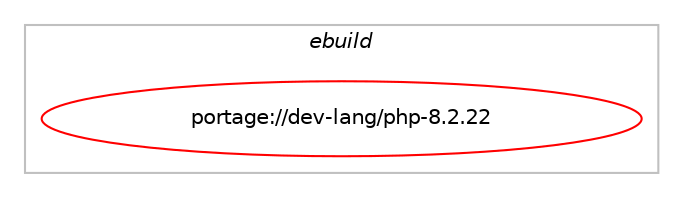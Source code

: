 digraph prolog {

# *************
# Graph options
# *************

newrank=true;
concentrate=true;
compound=true;
graph [rankdir=LR,fontname=Helvetica,fontsize=10,ranksep=1.5];#, ranksep=2.5, nodesep=0.2];
edge  [arrowhead=vee];
node  [fontname=Helvetica,fontsize=10];

# **********
# The ebuild
# **********

subgraph cluster_leftcol {
color=gray;
label=<<i>ebuild</i>>;
id [label="portage://dev-lang/php-8.2.22", color=red, width=4, href="../dev-lang/php-8.2.22.svg"];
}

# ****************
# The dependencies
# ****************

subgraph cluster_midcol {
color=gray;
label=<<i>dependencies</i>>;
subgraph cluster_compile {
fillcolor="#eeeeee";
style=filled;
label=<<i>compile</i>>;
# *** BEGIN UNKNOWN DEPENDENCY TYPE (TODO) ***
# id -> equal(use_conditional_group(positive,apache2,portage://dev-lang/php-8.2.22,[package_dependency(portage://dev-lang/php-8.2.22,install,no,www-servers,apache,none,[,,],[],[use(enable(apache2_modules_unixd),positive),use(equal(threads),none)])]))
# *** END UNKNOWN DEPENDENCY TYPE (TODO) ***

# *** BEGIN UNKNOWN DEPENDENCY TYPE (TODO) ***
# id -> equal(use_conditional_group(positive,argon2,portage://dev-lang/php-8.2.22,[package_dependency(portage://dev-lang/php-8.2.22,install,no,app-crypt,argon2,none,[,,],any_same_slot,[])]))
# *** END UNKNOWN DEPENDENCY TYPE (TODO) ***

# *** BEGIN UNKNOWN DEPENDENCY TYPE (TODO) ***
# id -> equal(use_conditional_group(positive,avif,portage://dev-lang/php-8.2.22,[package_dependency(portage://dev-lang/php-8.2.22,install,no,media-libs,libavif,none,[,,],any_same_slot,[])]))
# *** END UNKNOWN DEPENDENCY TYPE (TODO) ***

# *** BEGIN UNKNOWN DEPENDENCY TYPE (TODO) ***
# id -> equal(use_conditional_group(positive,berkdb,portage://dev-lang/php-8.2.22,[any_of_group([package_dependency(portage://dev-lang/php-8.2.22,install,no,sys-libs,db,none,[,,],[slot(5.3)],[]),package_dependency(portage://dev-lang/php-8.2.22,install,no,sys-libs,db,none,[,,],[slot(4.8)],[])])]))
# *** END UNKNOWN DEPENDENCY TYPE (TODO) ***

# *** BEGIN UNKNOWN DEPENDENCY TYPE (TODO) ***
# id -> equal(use_conditional_group(positive,bzip2,portage://dev-lang/php-8.2.22,[package_dependency(portage://dev-lang/php-8.2.22,install,no,app-arch,bzip2,none,[,,],[slot(0),equal],[])]))
# *** END UNKNOWN DEPENDENCY TYPE (TODO) ***

# *** BEGIN UNKNOWN DEPENDENCY TYPE (TODO) ***
# id -> equal(use_conditional_group(positive,cdb,portage://dev-lang/php-8.2.22,[any_of_group([package_dependency(portage://dev-lang/php-8.2.22,install,no,dev-db,cdb,none,[,,],[],[]),package_dependency(portage://dev-lang/php-8.2.22,install,no,dev-db,tinycdb,none,[,,],[],[])])]))
# *** END UNKNOWN DEPENDENCY TYPE (TODO) ***

# *** BEGIN UNKNOWN DEPENDENCY TYPE (TODO) ***
# id -> equal(use_conditional_group(positive,curl,portage://dev-lang/php-8.2.22,[package_dependency(portage://dev-lang/php-8.2.22,install,no,net-misc,curl,greaterequal,[7.29.0,,,7.29.0],[],[])]))
# *** END UNKNOWN DEPENDENCY TYPE (TODO) ***

# *** BEGIN UNKNOWN DEPENDENCY TYPE (TODO) ***
# id -> equal(use_conditional_group(positive,enchant,portage://dev-lang/php-8.2.22,[package_dependency(portage://dev-lang/php-8.2.22,install,no,app-text,enchant,none,[,,],[slot(2)],[])]))
# *** END UNKNOWN DEPENDENCY TYPE (TODO) ***

# *** BEGIN UNKNOWN DEPENDENCY TYPE (TODO) ***
# id -> equal(use_conditional_group(positive,ffi,portage://dev-lang/php-8.2.22,[package_dependency(portage://dev-lang/php-8.2.22,install,no,dev-libs,libffi,greaterequal,[3.0.11,,,3.0.11],any_same_slot,[])]))
# *** END UNKNOWN DEPENDENCY TYPE (TODO) ***

# *** BEGIN UNKNOWN DEPENDENCY TYPE (TODO) ***
# id -> equal(use_conditional_group(positive,firebird,portage://dev-lang/php-8.2.22,[package_dependency(portage://dev-lang/php-8.2.22,install,no,dev-db,firebird,none,[,,],[],[])]))
# *** END UNKNOWN DEPENDENCY TYPE (TODO) ***

# *** BEGIN UNKNOWN DEPENDENCY TYPE (TODO) ***
# id -> equal(use_conditional_group(positive,fpm,portage://dev-lang/php-8.2.22,[use_conditional_group(positive,acl,portage://dev-lang/php-8.2.22,[package_dependency(portage://dev-lang/php-8.2.22,install,no,sys-apps,acl,none,[,,],[],[])]),use_conditional_group(positive,apparmor,portage://dev-lang/php-8.2.22,[package_dependency(portage://dev-lang/php-8.2.22,install,no,sys-libs,libapparmor,none,[,,],[],[])]),use_conditional_group(positive,selinux,portage://dev-lang/php-8.2.22,[package_dependency(portage://dev-lang/php-8.2.22,install,no,sys-libs,libselinux,none,[,,],[],[])])]))
# *** END UNKNOWN DEPENDENCY TYPE (TODO) ***

# *** BEGIN UNKNOWN DEPENDENCY TYPE (TODO) ***
# id -> equal(use_conditional_group(positive,gd,portage://dev-lang/php-8.2.22,[package_dependency(portage://dev-lang/php-8.2.22,install,no,media-libs,libjpeg-turbo,none,[,,],[slot(0),equal],[]),package_dependency(portage://dev-lang/php-8.2.22,install,no,media-libs,libpng,none,[,,],[slot(0),equal],[])]))
# *** END UNKNOWN DEPENDENCY TYPE (TODO) ***

# *** BEGIN UNKNOWN DEPENDENCY TYPE (TODO) ***
# id -> equal(use_conditional_group(positive,gdbm,portage://dev-lang/php-8.2.22,[package_dependency(portage://dev-lang/php-8.2.22,install,no,sys-libs,gdbm,greaterequal,[1.8.0,,,1.8.0],[slot(0),equal],[])]))
# *** END UNKNOWN DEPENDENCY TYPE (TODO) ***

# *** BEGIN UNKNOWN DEPENDENCY TYPE (TODO) ***
# id -> equal(use_conditional_group(positive,gmp,portage://dev-lang/php-8.2.22,[package_dependency(portage://dev-lang/php-8.2.22,install,no,dev-libs,gmp,none,[,,],[slot(0),equal],[])]))
# *** END UNKNOWN DEPENDENCY TYPE (TODO) ***

# *** BEGIN UNKNOWN DEPENDENCY TYPE (TODO) ***
# id -> equal(use_conditional_group(positive,iconv,portage://dev-lang/php-8.2.22,[package_dependency(portage://dev-lang/php-8.2.22,install,no,virtual,libiconv,none,[,,],[],[])]))
# *** END UNKNOWN DEPENDENCY TYPE (TODO) ***

# *** BEGIN UNKNOWN DEPENDENCY TYPE (TODO) ***
# id -> equal(use_conditional_group(positive,imap,portage://dev-lang/php-8.2.22,[package_dependency(portage://dev-lang/php-8.2.22,install,no,net-libs,c-client,none,[,,],[],[use(equal(kerberos),none),use(equal(ssl),none)])]))
# *** END UNKNOWN DEPENDENCY TYPE (TODO) ***

# *** BEGIN UNKNOWN DEPENDENCY TYPE (TODO) ***
# id -> equal(use_conditional_group(positive,intl,portage://dev-lang/php-8.2.22,[package_dependency(portage://dev-lang/php-8.2.22,install,no,dev-libs,icu,none,[,,],any_same_slot,[])]))
# *** END UNKNOWN DEPENDENCY TYPE (TODO) ***

# *** BEGIN UNKNOWN DEPENDENCY TYPE (TODO) ***
# id -> equal(use_conditional_group(positive,kerberos,portage://dev-lang/php-8.2.22,[package_dependency(portage://dev-lang/php-8.2.22,install,no,virtual,krb5,none,[,,],[],[])]))
# *** END UNKNOWN DEPENDENCY TYPE (TODO) ***

# *** BEGIN UNKNOWN DEPENDENCY TYPE (TODO) ***
# id -> equal(use_conditional_group(positive,ldap,portage://dev-lang/php-8.2.22,[package_dependency(portage://dev-lang/php-8.2.22,install,no,net-nds,openldap,greaterequal,[1.2.11,,,1.2.11],any_same_slot,[])]))
# *** END UNKNOWN DEPENDENCY TYPE (TODO) ***

# *** BEGIN UNKNOWN DEPENDENCY TYPE (TODO) ***
# id -> equal(use_conditional_group(positive,ldap-sasl,portage://dev-lang/php-8.2.22,[package_dependency(portage://dev-lang/php-8.2.22,install,no,dev-libs,cyrus-sasl,none,[,,],[],[])]))
# *** END UNKNOWN DEPENDENCY TYPE (TODO) ***

# *** BEGIN UNKNOWN DEPENDENCY TYPE (TODO) ***
# id -> equal(use_conditional_group(positive,libedit,portage://dev-lang/php-8.2.22,[package_dependency(portage://dev-lang/php-8.2.22,install,no,dev-libs,libedit,none,[,,],[],[])]))
# *** END UNKNOWN DEPENDENCY TYPE (TODO) ***

# *** BEGIN UNKNOWN DEPENDENCY TYPE (TODO) ***
# id -> equal(use_conditional_group(positive,lmdb,portage://dev-lang/php-8.2.22,[package_dependency(portage://dev-lang/php-8.2.22,install,no,dev-db,lmdb,none,[,,],any_same_slot,[])]))
# *** END UNKNOWN DEPENDENCY TYPE (TODO) ***

# *** BEGIN UNKNOWN DEPENDENCY TYPE (TODO) ***
# id -> equal(use_conditional_group(positive,mssql,portage://dev-lang/php-8.2.22,[package_dependency(portage://dev-lang/php-8.2.22,install,no,dev-db,freetds,none,[,,],[],[use(enable(mssql),none)])]))
# *** END UNKNOWN DEPENDENCY TYPE (TODO) ***

# *** BEGIN UNKNOWN DEPENDENCY TYPE (TODO) ***
# id -> equal(use_conditional_group(positive,nls,portage://dev-lang/php-8.2.22,[package_dependency(portage://dev-lang/php-8.2.22,install,no,sys-devel,gettext,none,[,,],[],[])]))
# *** END UNKNOWN DEPENDENCY TYPE (TODO) ***

# *** BEGIN UNKNOWN DEPENDENCY TYPE (TODO) ***
# id -> equal(use_conditional_group(positive,oci8-instant-client,portage://dev-lang/php-8.2.22,[package_dependency(portage://dev-lang/php-8.2.22,install,no,dev-db,oracle-instantclient,none,[,,],[],[use(enable(sdk),none)])]))
# *** END UNKNOWN DEPENDENCY TYPE (TODO) ***

# *** BEGIN UNKNOWN DEPENDENCY TYPE (TODO) ***
# id -> equal(use_conditional_group(positive,odbc,portage://dev-lang/php-8.2.22,[use_conditional_group(positive,iodbc,portage://dev-lang/php-8.2.22,[package_dependency(portage://dev-lang/php-8.2.22,install,no,dev-db,libiodbc,none,[,,],[],[])]),use_conditional_group(negative,iodbc,portage://dev-lang/php-8.2.22,[package_dependency(portage://dev-lang/php-8.2.22,install,no,dev-db,unixODBC,greaterequal,[1.8.13,,,1.8.13],[],[])])]))
# *** END UNKNOWN DEPENDENCY TYPE (TODO) ***

# *** BEGIN UNKNOWN DEPENDENCY TYPE (TODO) ***
# id -> equal(use_conditional_group(positive,postgres,portage://dev-lang/php-8.2.22,[package_dependency(portage://dev-lang/php-8.2.22,install,no,dev-db,postgresql,greaterequal,[9.1,,,9.1],any_different_slot,[])]))
# *** END UNKNOWN DEPENDENCY TYPE (TODO) ***

# *** BEGIN UNKNOWN DEPENDENCY TYPE (TODO) ***
# id -> equal(use_conditional_group(positive,qdbm,portage://dev-lang/php-8.2.22,[package_dependency(portage://dev-lang/php-8.2.22,install,no,dev-db,qdbm,none,[,,],[],[])]))
# *** END UNKNOWN DEPENDENCY TYPE (TODO) ***

# *** BEGIN UNKNOWN DEPENDENCY TYPE (TODO) ***
# id -> equal(use_conditional_group(positive,readline,portage://dev-lang/php-8.2.22,[package_dependency(portage://dev-lang/php-8.2.22,install,no,sys-libs,readline,none,[,,],[slot(0),equal],[])]))
# *** END UNKNOWN DEPENDENCY TYPE (TODO) ***

# *** BEGIN UNKNOWN DEPENDENCY TYPE (TODO) ***
# id -> equal(use_conditional_group(positive,session-mm,portage://dev-lang/php-8.2.22,[package_dependency(portage://dev-lang/php-8.2.22,install,no,dev-libs,mm,none,[,,],[],[])]))
# *** END UNKNOWN DEPENDENCY TYPE (TODO) ***

# *** BEGIN UNKNOWN DEPENDENCY TYPE (TODO) ***
# id -> equal(use_conditional_group(positive,snmp,portage://dev-lang/php-8.2.22,[package_dependency(portage://dev-lang/php-8.2.22,install,no,net-analyzer,net-snmp,greaterequal,[5.2,,,5.2],[],[])]))
# *** END UNKNOWN DEPENDENCY TYPE (TODO) ***

# *** BEGIN UNKNOWN DEPENDENCY TYPE (TODO) ***
# id -> equal(use_conditional_group(positive,sodium,portage://dev-lang/php-8.2.22,[package_dependency(portage://dev-lang/php-8.2.22,install,no,dev-libs,libsodium,none,[,,],any_same_slot,[use(disable(minimal),negative)])]))
# *** END UNKNOWN DEPENDENCY TYPE (TODO) ***

# *** BEGIN UNKNOWN DEPENDENCY TYPE (TODO) ***
# id -> equal(use_conditional_group(positive,spell,portage://dev-lang/php-8.2.22,[package_dependency(portage://dev-lang/php-8.2.22,install,no,app-text,aspell,greaterequal,[0.50,,,0.50],[],[])]))
# *** END UNKNOWN DEPENDENCY TYPE (TODO) ***

# *** BEGIN UNKNOWN DEPENDENCY TYPE (TODO) ***
# id -> equal(use_conditional_group(positive,sqlite,portage://dev-lang/php-8.2.22,[package_dependency(portage://dev-lang/php-8.2.22,install,no,dev-db,sqlite,greaterequal,[3.7.6.3,,,3.7.6.3],[],[])]))
# *** END UNKNOWN DEPENDENCY TYPE (TODO) ***

# *** BEGIN UNKNOWN DEPENDENCY TYPE (TODO) ***
# id -> equal(use_conditional_group(positive,ssl,portage://dev-lang/php-8.2.22,[package_dependency(portage://dev-lang/php-8.2.22,install,no,dev-libs,openssl,greaterequal,[1.0.2,,,1.0.2],[slot(0),equal],[])]))
# *** END UNKNOWN DEPENDENCY TYPE (TODO) ***

# *** BEGIN UNKNOWN DEPENDENCY TYPE (TODO) ***
# id -> equal(use_conditional_group(positive,tidy,portage://dev-lang/php-8.2.22,[package_dependency(portage://dev-lang/php-8.2.22,install,no,app-text,htmltidy,none,[,,],[],[])]))
# *** END UNKNOWN DEPENDENCY TYPE (TODO) ***

# *** BEGIN UNKNOWN DEPENDENCY TYPE (TODO) ***
# id -> equal(use_conditional_group(positive,tokyocabinet,portage://dev-lang/php-8.2.22,[package_dependency(portage://dev-lang/php-8.2.22,install,no,dev-db,tokyocabinet,none,[,,],[],[])]))
# *** END UNKNOWN DEPENDENCY TYPE (TODO) ***

# *** BEGIN UNKNOWN DEPENDENCY TYPE (TODO) ***
# id -> equal(use_conditional_group(positive,truetype,portage://dev-lang/php-8.2.22,[package_dependency(portage://dev-lang/php-8.2.22,install,no,media-libs,freetype,equal,[2*,,,2*],[],[])]))
# *** END UNKNOWN DEPENDENCY TYPE (TODO) ***

# *** BEGIN UNKNOWN DEPENDENCY TYPE (TODO) ***
# id -> equal(use_conditional_group(positive,unicode,portage://dev-lang/php-8.2.22,[package_dependency(portage://dev-lang/php-8.2.22,install,no,dev-libs,oniguruma,none,[,,],any_same_slot,[])]))
# *** END UNKNOWN DEPENDENCY TYPE (TODO) ***

# *** BEGIN UNKNOWN DEPENDENCY TYPE (TODO) ***
# id -> equal(use_conditional_group(positive,valgrind,portage://dev-lang/php-8.2.22,[package_dependency(portage://dev-lang/php-8.2.22,install,no,dev-debug,valgrind,none,[,,],[],[])]))
# *** END UNKNOWN DEPENDENCY TYPE (TODO) ***

# *** BEGIN UNKNOWN DEPENDENCY TYPE (TODO) ***
# id -> equal(use_conditional_group(positive,webp,portage://dev-lang/php-8.2.22,[package_dependency(portage://dev-lang/php-8.2.22,install,no,media-libs,libwebp,none,[,,],[slot(0),equal],[])]))
# *** END UNKNOWN DEPENDENCY TYPE (TODO) ***

# *** BEGIN UNKNOWN DEPENDENCY TYPE (TODO) ***
# id -> equal(use_conditional_group(positive,xml,portage://dev-lang/php-8.2.22,[package_dependency(portage://dev-lang/php-8.2.22,install,no,dev-libs,libxml2,greaterequal,[2.9.0,,,2.9.0],[],[])]))
# *** END UNKNOWN DEPENDENCY TYPE (TODO) ***

# *** BEGIN UNKNOWN DEPENDENCY TYPE (TODO) ***
# id -> equal(use_conditional_group(positive,xpm,portage://dev-lang/php-8.2.22,[package_dependency(portage://dev-lang/php-8.2.22,install,no,x11-libs,libXpm,none,[,,],[],[])]))
# *** END UNKNOWN DEPENDENCY TYPE (TODO) ***

# *** BEGIN UNKNOWN DEPENDENCY TYPE (TODO) ***
# id -> equal(use_conditional_group(positive,xslt,portage://dev-lang/php-8.2.22,[package_dependency(portage://dev-lang/php-8.2.22,install,no,dev-libs,libxslt,none,[,,],[],[])]))
# *** END UNKNOWN DEPENDENCY TYPE (TODO) ***

# *** BEGIN UNKNOWN DEPENDENCY TYPE (TODO) ***
# id -> equal(use_conditional_group(positive,zip,portage://dev-lang/php-8.2.22,[package_dependency(portage://dev-lang/php-8.2.22,install,no,dev-libs,libzip,greaterequal,[1.2.0,,,1.2.0],any_same_slot,[])]))
# *** END UNKNOWN DEPENDENCY TYPE (TODO) ***

# *** BEGIN UNKNOWN DEPENDENCY TYPE (TODO) ***
# id -> equal(use_conditional_group(positive,zlib,portage://dev-lang/php-8.2.22,[package_dependency(portage://dev-lang/php-8.2.22,install,no,sys-libs,zlib,greaterequal,[1.2.0.4,,,1.2.0.4],[slot(0),equal],[])]))
# *** END UNKNOWN DEPENDENCY TYPE (TODO) ***

# *** BEGIN UNKNOWN DEPENDENCY TYPE (TODO) ***
# id -> equal(package_dependency(portage://dev-lang/php-8.2.22,install,no,app-arch,xz-utils,none,[,,],[],[]))
# *** END UNKNOWN DEPENDENCY TYPE (TODO) ***

# *** BEGIN UNKNOWN DEPENDENCY TYPE (TODO) ***
# id -> equal(package_dependency(portage://dev-lang/php-8.2.22,install,no,app-eselect,eselect-php,greaterequal,[0.9.7,,,0.9.7],[],[use(optenable(apache2),none),use(optenable(fpm),none)]))
# *** END UNKNOWN DEPENDENCY TYPE (TODO) ***

# *** BEGIN UNKNOWN DEPENDENCY TYPE (TODO) ***
# id -> equal(package_dependency(portage://dev-lang/php-8.2.22,install,no,dev-libs,libpcre2,greaterequal,[10.30,,,10.30],[],[use(optenable(jit),none),use(enable(unicode),none)]))
# *** END UNKNOWN DEPENDENCY TYPE (TODO) ***

# *** BEGIN UNKNOWN DEPENDENCY TYPE (TODO) ***
# id -> equal(package_dependency(portage://dev-lang/php-8.2.22,install,no,sys-devel,bison,greaterequal,[3.0.1,,,3.0.1],[],[]))
# *** END UNKNOWN DEPENDENCY TYPE (TODO) ***

# *** BEGIN UNKNOWN DEPENDENCY TYPE (TODO) ***
# id -> equal(package_dependency(portage://dev-lang/php-8.2.22,install,no,virtual,libcrypt,none,[,,],any_same_slot,[]))
# *** END UNKNOWN DEPENDENCY TYPE (TODO) ***

}
subgraph cluster_compileandrun {
fillcolor="#eeeeee";
style=filled;
label=<<i>compile and run</i>>;
}
subgraph cluster_run {
fillcolor="#eeeeee";
style=filled;
label=<<i>run</i>>;
# *** BEGIN UNKNOWN DEPENDENCY TYPE (TODO) ***
# id -> equal(use_conditional_group(positive,apache2,portage://dev-lang/php-8.2.22,[package_dependency(portage://dev-lang/php-8.2.22,run,no,www-servers,apache,none,[,,],[],[use(enable(apache2_modules_unixd),positive),use(equal(threads),none)])]))
# *** END UNKNOWN DEPENDENCY TYPE (TODO) ***

# *** BEGIN UNKNOWN DEPENDENCY TYPE (TODO) ***
# id -> equal(use_conditional_group(positive,argon2,portage://dev-lang/php-8.2.22,[package_dependency(portage://dev-lang/php-8.2.22,run,no,app-crypt,argon2,none,[,,],any_same_slot,[])]))
# *** END UNKNOWN DEPENDENCY TYPE (TODO) ***

# *** BEGIN UNKNOWN DEPENDENCY TYPE (TODO) ***
# id -> equal(use_conditional_group(positive,avif,portage://dev-lang/php-8.2.22,[package_dependency(portage://dev-lang/php-8.2.22,run,no,media-libs,libavif,none,[,,],any_same_slot,[])]))
# *** END UNKNOWN DEPENDENCY TYPE (TODO) ***

# *** BEGIN UNKNOWN DEPENDENCY TYPE (TODO) ***
# id -> equal(use_conditional_group(positive,berkdb,portage://dev-lang/php-8.2.22,[any_of_group([package_dependency(portage://dev-lang/php-8.2.22,run,no,sys-libs,db,none,[,,],[slot(5.3)],[]),package_dependency(portage://dev-lang/php-8.2.22,run,no,sys-libs,db,none,[,,],[slot(4.8)],[])])]))
# *** END UNKNOWN DEPENDENCY TYPE (TODO) ***

# *** BEGIN UNKNOWN DEPENDENCY TYPE (TODO) ***
# id -> equal(use_conditional_group(positive,bzip2,portage://dev-lang/php-8.2.22,[package_dependency(portage://dev-lang/php-8.2.22,run,no,app-arch,bzip2,none,[,,],[slot(0),equal],[])]))
# *** END UNKNOWN DEPENDENCY TYPE (TODO) ***

# *** BEGIN UNKNOWN DEPENDENCY TYPE (TODO) ***
# id -> equal(use_conditional_group(positive,cdb,portage://dev-lang/php-8.2.22,[any_of_group([package_dependency(portage://dev-lang/php-8.2.22,run,no,dev-db,cdb,none,[,,],[],[]),package_dependency(portage://dev-lang/php-8.2.22,run,no,dev-db,tinycdb,none,[,,],[],[])])]))
# *** END UNKNOWN DEPENDENCY TYPE (TODO) ***

# *** BEGIN UNKNOWN DEPENDENCY TYPE (TODO) ***
# id -> equal(use_conditional_group(positive,curl,portage://dev-lang/php-8.2.22,[package_dependency(portage://dev-lang/php-8.2.22,run,no,net-misc,curl,greaterequal,[7.29.0,,,7.29.0],[],[])]))
# *** END UNKNOWN DEPENDENCY TYPE (TODO) ***

# *** BEGIN UNKNOWN DEPENDENCY TYPE (TODO) ***
# id -> equal(use_conditional_group(positive,enchant,portage://dev-lang/php-8.2.22,[package_dependency(portage://dev-lang/php-8.2.22,run,no,app-text,enchant,none,[,,],[slot(2)],[])]))
# *** END UNKNOWN DEPENDENCY TYPE (TODO) ***

# *** BEGIN UNKNOWN DEPENDENCY TYPE (TODO) ***
# id -> equal(use_conditional_group(positive,ffi,portage://dev-lang/php-8.2.22,[package_dependency(portage://dev-lang/php-8.2.22,run,no,dev-libs,libffi,greaterequal,[3.0.11,,,3.0.11],any_same_slot,[])]))
# *** END UNKNOWN DEPENDENCY TYPE (TODO) ***

# *** BEGIN UNKNOWN DEPENDENCY TYPE (TODO) ***
# id -> equal(use_conditional_group(positive,firebird,portage://dev-lang/php-8.2.22,[package_dependency(portage://dev-lang/php-8.2.22,run,no,dev-db,firebird,none,[,,],[],[])]))
# *** END UNKNOWN DEPENDENCY TYPE (TODO) ***

# *** BEGIN UNKNOWN DEPENDENCY TYPE (TODO) ***
# id -> equal(use_conditional_group(positive,fpm,portage://dev-lang/php-8.2.22,[use_conditional_group(positive,acl,portage://dev-lang/php-8.2.22,[package_dependency(portage://dev-lang/php-8.2.22,run,no,sys-apps,acl,none,[,,],[],[])]),use_conditional_group(positive,apparmor,portage://dev-lang/php-8.2.22,[package_dependency(portage://dev-lang/php-8.2.22,run,no,sys-libs,libapparmor,none,[,,],[],[])]),use_conditional_group(positive,selinux,portage://dev-lang/php-8.2.22,[package_dependency(portage://dev-lang/php-8.2.22,run,no,sys-libs,libselinux,none,[,,],[],[])])]))
# *** END UNKNOWN DEPENDENCY TYPE (TODO) ***

# *** BEGIN UNKNOWN DEPENDENCY TYPE (TODO) ***
# id -> equal(use_conditional_group(positive,fpm,portage://dev-lang/php-8.2.22,[use_conditional_group(positive,selinux,portage://dev-lang/php-8.2.22,[package_dependency(portage://dev-lang/php-8.2.22,run,no,sec-policy,selinux-phpfpm,none,[,,],[],[])]),use_conditional_group(positive,systemd,portage://dev-lang/php-8.2.22,[package_dependency(portage://dev-lang/php-8.2.22,run,no,sys-apps,systemd,none,[,,],[],[])])]))
# *** END UNKNOWN DEPENDENCY TYPE (TODO) ***

# *** BEGIN UNKNOWN DEPENDENCY TYPE (TODO) ***
# id -> equal(use_conditional_group(positive,gd,portage://dev-lang/php-8.2.22,[package_dependency(portage://dev-lang/php-8.2.22,run,no,media-libs,libjpeg-turbo,none,[,,],[slot(0),equal],[]),package_dependency(portage://dev-lang/php-8.2.22,run,no,media-libs,libpng,none,[,,],[slot(0),equal],[])]))
# *** END UNKNOWN DEPENDENCY TYPE (TODO) ***

# *** BEGIN UNKNOWN DEPENDENCY TYPE (TODO) ***
# id -> equal(use_conditional_group(positive,gdbm,portage://dev-lang/php-8.2.22,[package_dependency(portage://dev-lang/php-8.2.22,run,no,sys-libs,gdbm,greaterequal,[1.8.0,,,1.8.0],[slot(0),equal],[])]))
# *** END UNKNOWN DEPENDENCY TYPE (TODO) ***

# *** BEGIN UNKNOWN DEPENDENCY TYPE (TODO) ***
# id -> equal(use_conditional_group(positive,gmp,portage://dev-lang/php-8.2.22,[package_dependency(portage://dev-lang/php-8.2.22,run,no,dev-libs,gmp,none,[,,],[slot(0),equal],[])]))
# *** END UNKNOWN DEPENDENCY TYPE (TODO) ***

# *** BEGIN UNKNOWN DEPENDENCY TYPE (TODO) ***
# id -> equal(use_conditional_group(positive,iconv,portage://dev-lang/php-8.2.22,[package_dependency(portage://dev-lang/php-8.2.22,run,no,virtual,libiconv,none,[,,],[],[])]))
# *** END UNKNOWN DEPENDENCY TYPE (TODO) ***

# *** BEGIN UNKNOWN DEPENDENCY TYPE (TODO) ***
# id -> equal(use_conditional_group(positive,imap,portage://dev-lang/php-8.2.22,[package_dependency(portage://dev-lang/php-8.2.22,run,no,net-libs,c-client,none,[,,],[],[use(equal(kerberos),none),use(equal(ssl),none)])]))
# *** END UNKNOWN DEPENDENCY TYPE (TODO) ***

# *** BEGIN UNKNOWN DEPENDENCY TYPE (TODO) ***
# id -> equal(use_conditional_group(positive,intl,portage://dev-lang/php-8.2.22,[package_dependency(portage://dev-lang/php-8.2.22,run,no,dev-libs,icu,none,[,,],any_same_slot,[])]))
# *** END UNKNOWN DEPENDENCY TYPE (TODO) ***

# *** BEGIN UNKNOWN DEPENDENCY TYPE (TODO) ***
# id -> equal(use_conditional_group(positive,kerberos,portage://dev-lang/php-8.2.22,[package_dependency(portage://dev-lang/php-8.2.22,run,no,virtual,krb5,none,[,,],[],[])]))
# *** END UNKNOWN DEPENDENCY TYPE (TODO) ***

# *** BEGIN UNKNOWN DEPENDENCY TYPE (TODO) ***
# id -> equal(use_conditional_group(positive,ldap,portage://dev-lang/php-8.2.22,[package_dependency(portage://dev-lang/php-8.2.22,run,no,net-nds,openldap,greaterequal,[1.2.11,,,1.2.11],any_same_slot,[])]))
# *** END UNKNOWN DEPENDENCY TYPE (TODO) ***

# *** BEGIN UNKNOWN DEPENDENCY TYPE (TODO) ***
# id -> equal(use_conditional_group(positive,ldap-sasl,portage://dev-lang/php-8.2.22,[package_dependency(portage://dev-lang/php-8.2.22,run,no,dev-libs,cyrus-sasl,none,[,,],[],[])]))
# *** END UNKNOWN DEPENDENCY TYPE (TODO) ***

# *** BEGIN UNKNOWN DEPENDENCY TYPE (TODO) ***
# id -> equal(use_conditional_group(positive,libedit,portage://dev-lang/php-8.2.22,[package_dependency(portage://dev-lang/php-8.2.22,run,no,dev-libs,libedit,none,[,,],[],[])]))
# *** END UNKNOWN DEPENDENCY TYPE (TODO) ***

# *** BEGIN UNKNOWN DEPENDENCY TYPE (TODO) ***
# id -> equal(use_conditional_group(positive,lmdb,portage://dev-lang/php-8.2.22,[package_dependency(portage://dev-lang/php-8.2.22,run,no,dev-db,lmdb,none,[,,],any_same_slot,[])]))
# *** END UNKNOWN DEPENDENCY TYPE (TODO) ***

# *** BEGIN UNKNOWN DEPENDENCY TYPE (TODO) ***
# id -> equal(use_conditional_group(positive,mssql,portage://dev-lang/php-8.2.22,[package_dependency(portage://dev-lang/php-8.2.22,run,no,dev-db,freetds,none,[,,],[],[use(enable(mssql),none)])]))
# *** END UNKNOWN DEPENDENCY TYPE (TODO) ***

# *** BEGIN UNKNOWN DEPENDENCY TYPE (TODO) ***
# id -> equal(use_conditional_group(positive,nls,portage://dev-lang/php-8.2.22,[package_dependency(portage://dev-lang/php-8.2.22,run,no,sys-devel,gettext,none,[,,],[],[])]))
# *** END UNKNOWN DEPENDENCY TYPE (TODO) ***

# *** BEGIN UNKNOWN DEPENDENCY TYPE (TODO) ***
# id -> equal(use_conditional_group(positive,oci8-instant-client,portage://dev-lang/php-8.2.22,[package_dependency(portage://dev-lang/php-8.2.22,run,no,dev-db,oracle-instantclient,none,[,,],[],[use(enable(sdk),none)])]))
# *** END UNKNOWN DEPENDENCY TYPE (TODO) ***

# *** BEGIN UNKNOWN DEPENDENCY TYPE (TODO) ***
# id -> equal(use_conditional_group(positive,odbc,portage://dev-lang/php-8.2.22,[use_conditional_group(positive,iodbc,portage://dev-lang/php-8.2.22,[package_dependency(portage://dev-lang/php-8.2.22,run,no,dev-db,libiodbc,none,[,,],[],[])]),use_conditional_group(negative,iodbc,portage://dev-lang/php-8.2.22,[package_dependency(portage://dev-lang/php-8.2.22,run,no,dev-db,unixODBC,greaterequal,[1.8.13,,,1.8.13],[],[])])]))
# *** END UNKNOWN DEPENDENCY TYPE (TODO) ***

# *** BEGIN UNKNOWN DEPENDENCY TYPE (TODO) ***
# id -> equal(use_conditional_group(positive,postgres,portage://dev-lang/php-8.2.22,[package_dependency(portage://dev-lang/php-8.2.22,run,no,dev-db,postgresql,greaterequal,[9.1,,,9.1],any_different_slot,[])]))
# *** END UNKNOWN DEPENDENCY TYPE (TODO) ***

# *** BEGIN UNKNOWN DEPENDENCY TYPE (TODO) ***
# id -> equal(use_conditional_group(positive,qdbm,portage://dev-lang/php-8.2.22,[package_dependency(portage://dev-lang/php-8.2.22,run,no,dev-db,qdbm,none,[,,],[],[])]))
# *** END UNKNOWN DEPENDENCY TYPE (TODO) ***

# *** BEGIN UNKNOWN DEPENDENCY TYPE (TODO) ***
# id -> equal(use_conditional_group(positive,readline,portage://dev-lang/php-8.2.22,[package_dependency(portage://dev-lang/php-8.2.22,run,no,sys-libs,readline,none,[,,],[slot(0),equal],[])]))
# *** END UNKNOWN DEPENDENCY TYPE (TODO) ***

# *** BEGIN UNKNOWN DEPENDENCY TYPE (TODO) ***
# id -> equal(use_conditional_group(positive,session-mm,portage://dev-lang/php-8.2.22,[package_dependency(portage://dev-lang/php-8.2.22,run,no,dev-libs,mm,none,[,,],[],[])]))
# *** END UNKNOWN DEPENDENCY TYPE (TODO) ***

# *** BEGIN UNKNOWN DEPENDENCY TYPE (TODO) ***
# id -> equal(use_conditional_group(positive,snmp,portage://dev-lang/php-8.2.22,[package_dependency(portage://dev-lang/php-8.2.22,run,no,net-analyzer,net-snmp,greaterequal,[5.2,,,5.2],[],[])]))
# *** END UNKNOWN DEPENDENCY TYPE (TODO) ***

# *** BEGIN UNKNOWN DEPENDENCY TYPE (TODO) ***
# id -> equal(use_conditional_group(positive,sodium,portage://dev-lang/php-8.2.22,[package_dependency(portage://dev-lang/php-8.2.22,run,no,dev-libs,libsodium,none,[,,],any_same_slot,[use(disable(minimal),negative)])]))
# *** END UNKNOWN DEPENDENCY TYPE (TODO) ***

# *** BEGIN UNKNOWN DEPENDENCY TYPE (TODO) ***
# id -> equal(use_conditional_group(positive,spell,portage://dev-lang/php-8.2.22,[package_dependency(portage://dev-lang/php-8.2.22,run,no,app-text,aspell,greaterequal,[0.50,,,0.50],[],[])]))
# *** END UNKNOWN DEPENDENCY TYPE (TODO) ***

# *** BEGIN UNKNOWN DEPENDENCY TYPE (TODO) ***
# id -> equal(use_conditional_group(positive,sqlite,portage://dev-lang/php-8.2.22,[package_dependency(portage://dev-lang/php-8.2.22,run,no,dev-db,sqlite,greaterequal,[3.7.6.3,,,3.7.6.3],[],[])]))
# *** END UNKNOWN DEPENDENCY TYPE (TODO) ***

# *** BEGIN UNKNOWN DEPENDENCY TYPE (TODO) ***
# id -> equal(use_conditional_group(positive,ssl,portage://dev-lang/php-8.2.22,[package_dependency(portage://dev-lang/php-8.2.22,run,no,dev-libs,openssl,greaterequal,[1.0.2,,,1.0.2],[slot(0),equal],[])]))
# *** END UNKNOWN DEPENDENCY TYPE (TODO) ***

# *** BEGIN UNKNOWN DEPENDENCY TYPE (TODO) ***
# id -> equal(use_conditional_group(positive,tidy,portage://dev-lang/php-8.2.22,[package_dependency(portage://dev-lang/php-8.2.22,run,no,app-text,htmltidy,none,[,,],[],[])]))
# *** END UNKNOWN DEPENDENCY TYPE (TODO) ***

# *** BEGIN UNKNOWN DEPENDENCY TYPE (TODO) ***
# id -> equal(use_conditional_group(positive,tokyocabinet,portage://dev-lang/php-8.2.22,[package_dependency(portage://dev-lang/php-8.2.22,run,no,dev-db,tokyocabinet,none,[,,],[],[])]))
# *** END UNKNOWN DEPENDENCY TYPE (TODO) ***

# *** BEGIN UNKNOWN DEPENDENCY TYPE (TODO) ***
# id -> equal(use_conditional_group(positive,truetype,portage://dev-lang/php-8.2.22,[package_dependency(portage://dev-lang/php-8.2.22,run,no,media-libs,freetype,equal,[2*,,,2*],[],[])]))
# *** END UNKNOWN DEPENDENCY TYPE (TODO) ***

# *** BEGIN UNKNOWN DEPENDENCY TYPE (TODO) ***
# id -> equal(use_conditional_group(positive,unicode,portage://dev-lang/php-8.2.22,[package_dependency(portage://dev-lang/php-8.2.22,run,no,dev-libs,oniguruma,none,[,,],any_same_slot,[])]))
# *** END UNKNOWN DEPENDENCY TYPE (TODO) ***

# *** BEGIN UNKNOWN DEPENDENCY TYPE (TODO) ***
# id -> equal(use_conditional_group(positive,valgrind,portage://dev-lang/php-8.2.22,[package_dependency(portage://dev-lang/php-8.2.22,run,no,dev-debug,valgrind,none,[,,],[],[])]))
# *** END UNKNOWN DEPENDENCY TYPE (TODO) ***

# *** BEGIN UNKNOWN DEPENDENCY TYPE (TODO) ***
# id -> equal(use_conditional_group(positive,webp,portage://dev-lang/php-8.2.22,[package_dependency(portage://dev-lang/php-8.2.22,run,no,media-libs,libwebp,none,[,,],[slot(0),equal],[])]))
# *** END UNKNOWN DEPENDENCY TYPE (TODO) ***

# *** BEGIN UNKNOWN DEPENDENCY TYPE (TODO) ***
# id -> equal(use_conditional_group(positive,xml,portage://dev-lang/php-8.2.22,[package_dependency(portage://dev-lang/php-8.2.22,run,no,dev-libs,libxml2,greaterequal,[2.9.0,,,2.9.0],[],[])]))
# *** END UNKNOWN DEPENDENCY TYPE (TODO) ***

# *** BEGIN UNKNOWN DEPENDENCY TYPE (TODO) ***
# id -> equal(use_conditional_group(positive,xpm,portage://dev-lang/php-8.2.22,[package_dependency(portage://dev-lang/php-8.2.22,run,no,x11-libs,libXpm,none,[,,],[],[])]))
# *** END UNKNOWN DEPENDENCY TYPE (TODO) ***

# *** BEGIN UNKNOWN DEPENDENCY TYPE (TODO) ***
# id -> equal(use_conditional_group(positive,xslt,portage://dev-lang/php-8.2.22,[package_dependency(portage://dev-lang/php-8.2.22,run,no,dev-libs,libxslt,none,[,,],[],[])]))
# *** END UNKNOWN DEPENDENCY TYPE (TODO) ***

# *** BEGIN UNKNOWN DEPENDENCY TYPE (TODO) ***
# id -> equal(use_conditional_group(positive,zip,portage://dev-lang/php-8.2.22,[package_dependency(portage://dev-lang/php-8.2.22,run,no,dev-libs,libzip,greaterequal,[1.2.0,,,1.2.0],any_same_slot,[])]))
# *** END UNKNOWN DEPENDENCY TYPE (TODO) ***

# *** BEGIN UNKNOWN DEPENDENCY TYPE (TODO) ***
# id -> equal(use_conditional_group(positive,zlib,portage://dev-lang/php-8.2.22,[package_dependency(portage://dev-lang/php-8.2.22,run,no,sys-libs,zlib,greaterequal,[1.2.0.4,,,1.2.0.4],[slot(0),equal],[])]))
# *** END UNKNOWN DEPENDENCY TYPE (TODO) ***

# *** BEGIN UNKNOWN DEPENDENCY TYPE (TODO) ***
# id -> equal(package_dependency(portage://dev-lang/php-8.2.22,run,no,app-eselect,eselect-php,greaterequal,[0.9.7,,,0.9.7],[],[use(optenable(apache2),none),use(optenable(fpm),none)]))
# *** END UNKNOWN DEPENDENCY TYPE (TODO) ***

# *** BEGIN UNKNOWN DEPENDENCY TYPE (TODO) ***
# id -> equal(package_dependency(portage://dev-lang/php-8.2.22,run,no,dev-libs,libpcre2,greaterequal,[10.30,,,10.30],[],[use(optenable(jit),none),use(enable(unicode),none)]))
# *** END UNKNOWN DEPENDENCY TYPE (TODO) ***

# *** BEGIN UNKNOWN DEPENDENCY TYPE (TODO) ***
# id -> equal(package_dependency(portage://dev-lang/php-8.2.22,run,no,virtual,libcrypt,none,[,,],any_same_slot,[]))
# *** END UNKNOWN DEPENDENCY TYPE (TODO) ***

# *** BEGIN UNKNOWN DEPENDENCY TYPE (TODO) ***
# id -> equal(package_dependency(portage://dev-lang/php-8.2.22,run,no,virtual,mta,none,[,,],[],[]))
# *** END UNKNOWN DEPENDENCY TYPE (TODO) ***

}
}

# **************
# The candidates
# **************

subgraph cluster_choices {
rank=same;
color=gray;
label=<<i>candidates</i>>;

}

}
